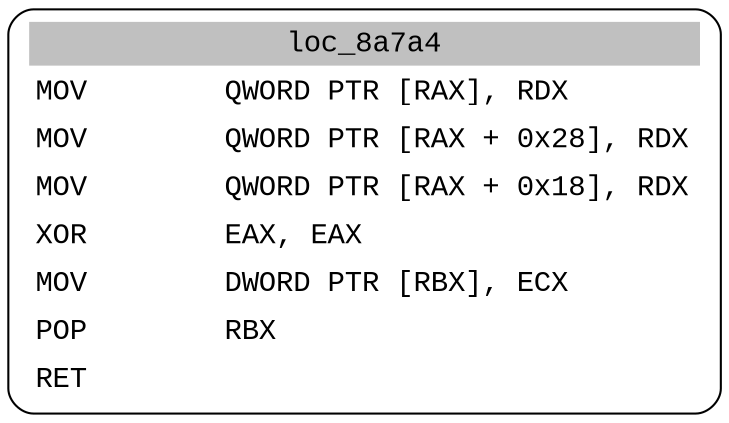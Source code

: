 digraph asm_graph {
1941 [
shape="Mrecord" fontname="Courier New"label =<<table border="0" cellborder="0" cellpadding="3"><tr><td align="center" colspan="2" bgcolor="grey">loc_8a7a4</td></tr><tr><td align="left">MOV        QWORD PTR [RAX], RDX</td></tr><tr><td align="left">MOV        QWORD PTR [RAX + 0x28], RDX</td></tr><tr><td align="left">MOV        QWORD PTR [RAX + 0x18], RDX</td></tr><tr><td align="left">XOR        EAX, EAX</td></tr><tr><td align="left">MOV        DWORD PTR [RBX], ECX</td></tr><tr><td align="left">POP        RBX</td></tr><tr><td align="left">RET        </td></tr></table>> ];
}